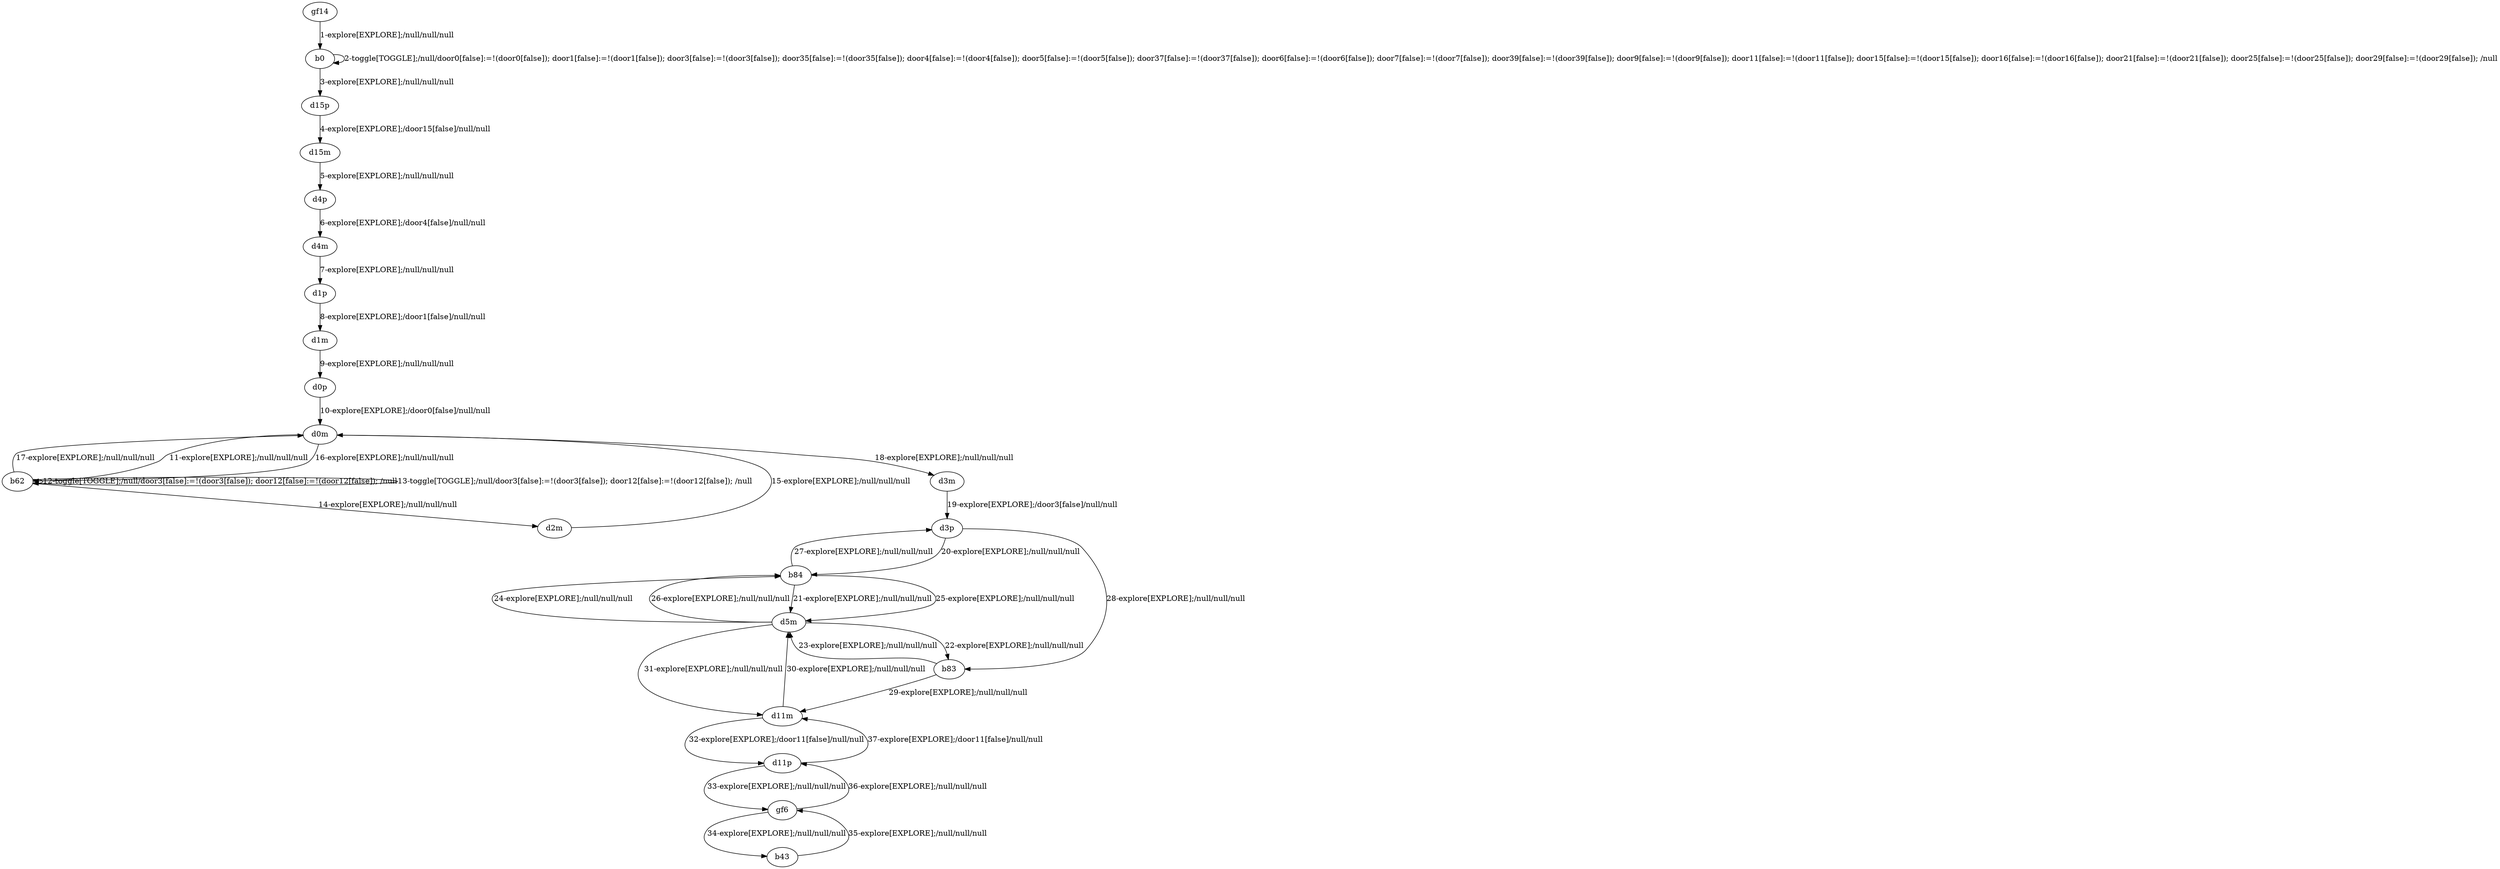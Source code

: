 # Total number of goals covered by this test: 18
# d3p --> b84
# d5m --> d11m
# b84 --> d5m
# d11m --> d5m
# gf6 --> d11p
# gf6 --> b43
# b62 --> d2m
# d3p --> b83
# b83 --> d11m
# b43 --> gf6
# d11p --> d11m
# d11m --> d11p
# b83 --> d5m
# d5m --> b83
# d11p --> gf6
# d5m --> b84
# d3m --> d3p
# b84 --> d3p

digraph g {
"gf14" -> "b0" [label = "1-explore[EXPLORE];/null/null/null"];
"b0" -> "b0" [label = "2-toggle[TOGGLE];/null/door0[false]:=!(door0[false]); door1[false]:=!(door1[false]); door3[false]:=!(door3[false]); door35[false]:=!(door35[false]); door4[false]:=!(door4[false]); door5[false]:=!(door5[false]); door37[false]:=!(door37[false]); door6[false]:=!(door6[false]); door7[false]:=!(door7[false]); door39[false]:=!(door39[false]); door9[false]:=!(door9[false]); door11[false]:=!(door11[false]); door15[false]:=!(door15[false]); door16[false]:=!(door16[false]); door21[false]:=!(door21[false]); door25[false]:=!(door25[false]); door29[false]:=!(door29[false]); /null"];
"b0" -> "d15p" [label = "3-explore[EXPLORE];/null/null/null"];
"d15p" -> "d15m" [label = "4-explore[EXPLORE];/door15[false]/null/null"];
"d15m" -> "d4p" [label = "5-explore[EXPLORE];/null/null/null"];
"d4p" -> "d4m" [label = "6-explore[EXPLORE];/door4[false]/null/null"];
"d4m" -> "d1p" [label = "7-explore[EXPLORE];/null/null/null"];
"d1p" -> "d1m" [label = "8-explore[EXPLORE];/door1[false]/null/null"];
"d1m" -> "d0p" [label = "9-explore[EXPLORE];/null/null/null"];
"d0p" -> "d0m" [label = "10-explore[EXPLORE];/door0[false]/null/null"];
"d0m" -> "b62" [label = "11-explore[EXPLORE];/null/null/null"];
"b62" -> "b62" [label = "12-toggle[TOGGLE];/null/door3[false]:=!(door3[false]); door12[false]:=!(door12[false]); /null"];
"b62" -> "b62" [label = "13-toggle[TOGGLE];/null/door3[false]:=!(door3[false]); door12[false]:=!(door12[false]); /null"];
"b62" -> "d2m" [label = "14-explore[EXPLORE];/null/null/null"];
"d2m" -> "d0m" [label = "15-explore[EXPLORE];/null/null/null"];
"d0m" -> "b62" [label = "16-explore[EXPLORE];/null/null/null"];
"b62" -> "d0m" [label = "17-explore[EXPLORE];/null/null/null"];
"d0m" -> "d3m" [label = "18-explore[EXPLORE];/null/null/null"];
"d3m" -> "d3p" [label = "19-explore[EXPLORE];/door3[false]/null/null"];
"d3p" -> "b84" [label = "20-explore[EXPLORE];/null/null/null"];
"b84" -> "d5m" [label = "21-explore[EXPLORE];/null/null/null"];
"d5m" -> "b83" [label = "22-explore[EXPLORE];/null/null/null"];
"b83" -> "d5m" [label = "23-explore[EXPLORE];/null/null/null"];
"d5m" -> "b84" [label = "24-explore[EXPLORE];/null/null/null"];
"b84" -> "d5m" [label = "25-explore[EXPLORE];/null/null/null"];
"d5m" -> "b84" [label = "26-explore[EXPLORE];/null/null/null"];
"b84" -> "d3p" [label = "27-explore[EXPLORE];/null/null/null"];
"d3p" -> "b83" [label = "28-explore[EXPLORE];/null/null/null"];
"b83" -> "d11m" [label = "29-explore[EXPLORE];/null/null/null"];
"d11m" -> "d5m" [label = "30-explore[EXPLORE];/null/null/null"];
"d5m" -> "d11m" [label = "31-explore[EXPLORE];/null/null/null"];
"d11m" -> "d11p" [label = "32-explore[EXPLORE];/door11[false]/null/null"];
"d11p" -> "gf6" [label = "33-explore[EXPLORE];/null/null/null"];
"gf6" -> "b43" [label = "34-explore[EXPLORE];/null/null/null"];
"b43" -> "gf6" [label = "35-explore[EXPLORE];/null/null/null"];
"gf6" -> "d11p" [label = "36-explore[EXPLORE];/null/null/null"];
"d11p" -> "d11m" [label = "37-explore[EXPLORE];/door11[false]/null/null"];
}
